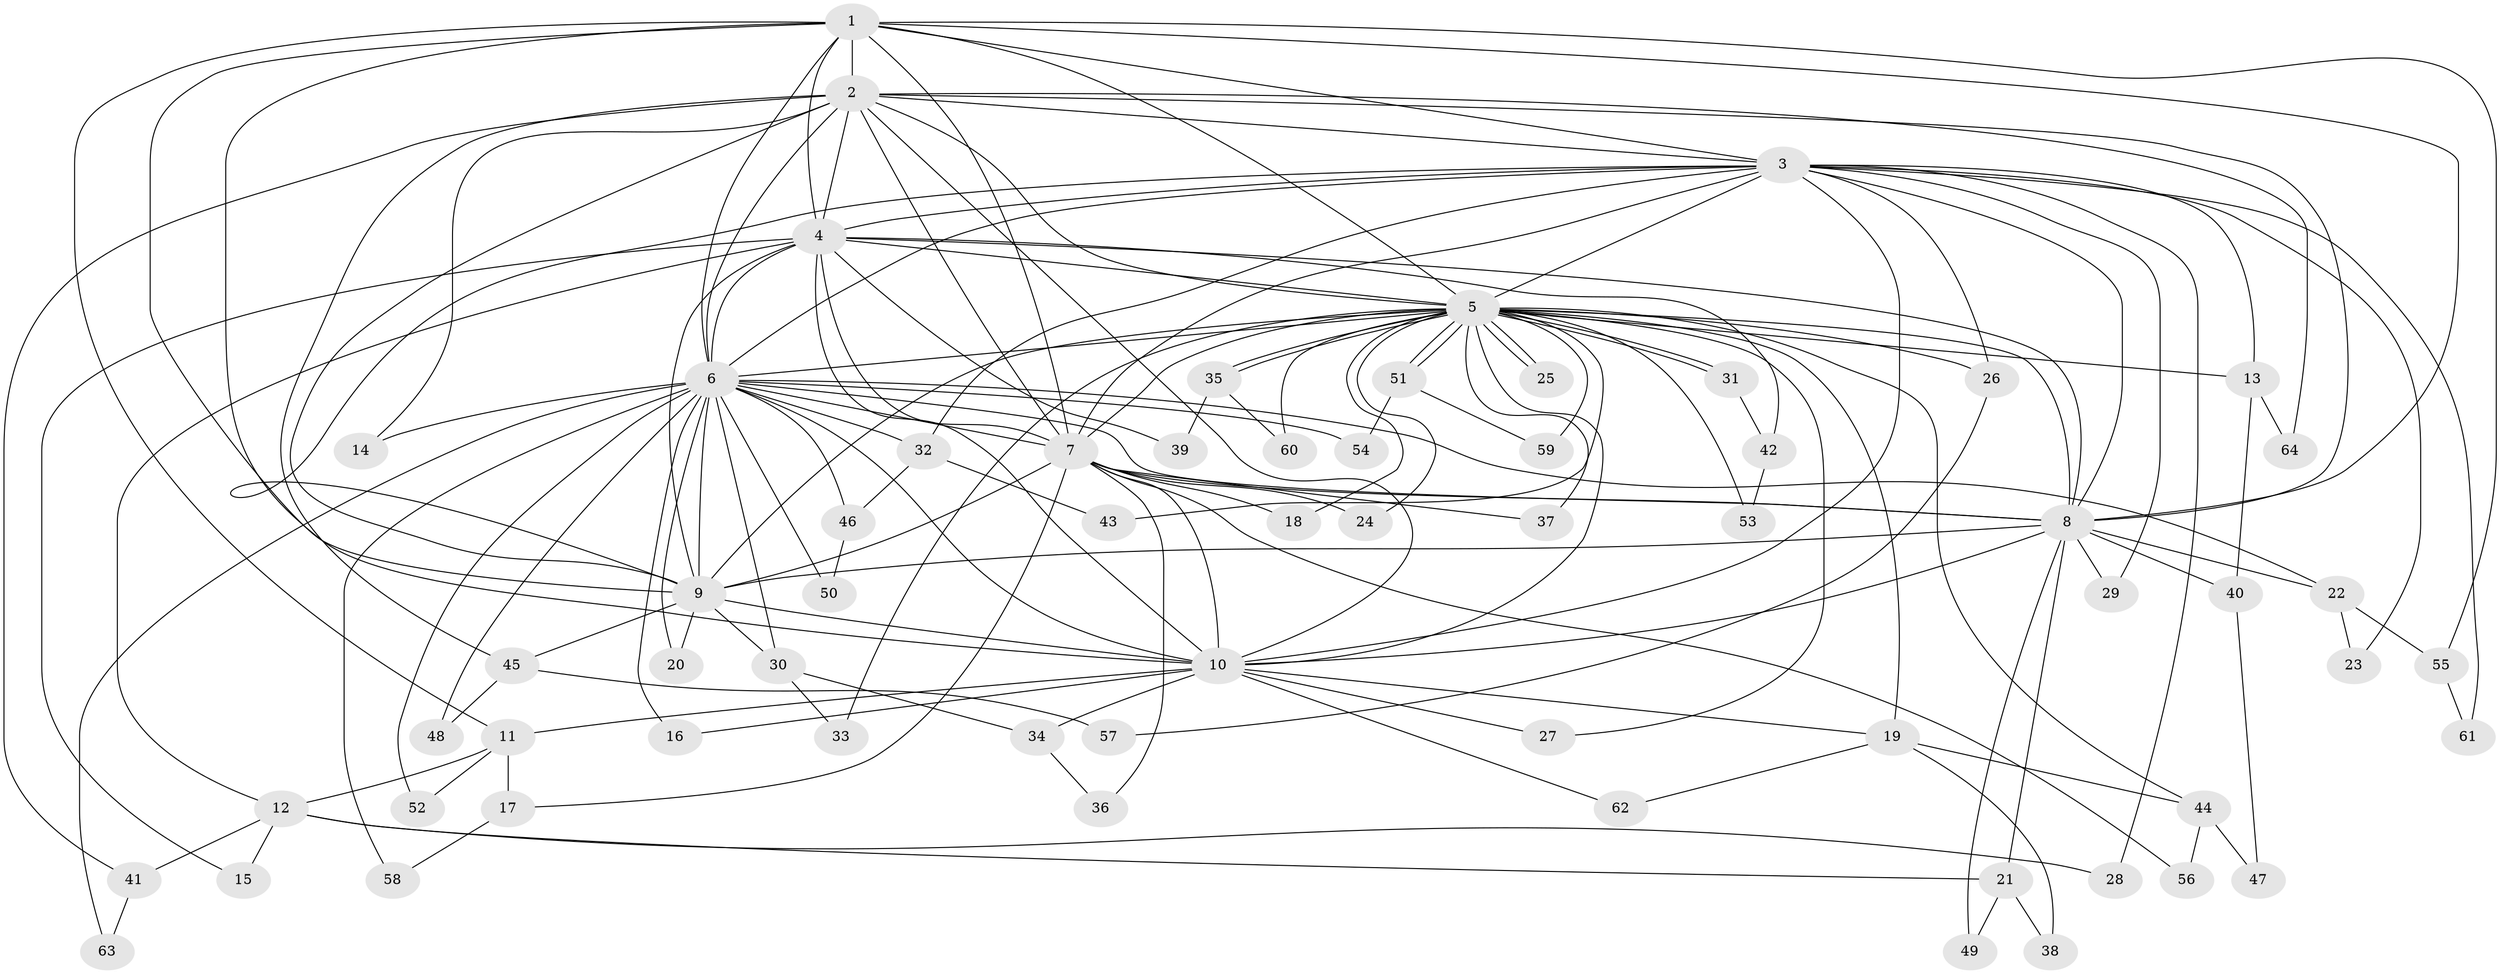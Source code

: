 // coarse degree distribution, {9: 0.022222222222222223, 11: 0.044444444444444446, 18: 0.044444444444444446, 16: 0.022222222222222223, 29: 0.022222222222222223, 13: 0.022222222222222223, 5: 0.022222222222222223, 6: 0.022222222222222223, 4: 0.15555555555555556, 2: 0.4444444444444444, 3: 0.15555555555555556, 1: 0.022222222222222223}
// Generated by graph-tools (version 1.1) at 2025/51/02/27/25 19:51:51]
// undirected, 64 vertices, 153 edges
graph export_dot {
graph [start="1"]
  node [color=gray90,style=filled];
  1;
  2;
  3;
  4;
  5;
  6;
  7;
  8;
  9;
  10;
  11;
  12;
  13;
  14;
  15;
  16;
  17;
  18;
  19;
  20;
  21;
  22;
  23;
  24;
  25;
  26;
  27;
  28;
  29;
  30;
  31;
  32;
  33;
  34;
  35;
  36;
  37;
  38;
  39;
  40;
  41;
  42;
  43;
  44;
  45;
  46;
  47;
  48;
  49;
  50;
  51;
  52;
  53;
  54;
  55;
  56;
  57;
  58;
  59;
  60;
  61;
  62;
  63;
  64;
  1 -- 2;
  1 -- 3;
  1 -- 4;
  1 -- 5;
  1 -- 6;
  1 -- 7;
  1 -- 8;
  1 -- 9;
  1 -- 10;
  1 -- 11;
  1 -- 55;
  2 -- 3;
  2 -- 4;
  2 -- 5;
  2 -- 6;
  2 -- 7;
  2 -- 8;
  2 -- 9;
  2 -- 10;
  2 -- 14;
  2 -- 41;
  2 -- 45;
  2 -- 64;
  3 -- 4;
  3 -- 5;
  3 -- 6;
  3 -- 7;
  3 -- 8;
  3 -- 9;
  3 -- 10;
  3 -- 13;
  3 -- 23;
  3 -- 26;
  3 -- 28;
  3 -- 29;
  3 -- 32;
  3 -- 61;
  4 -- 5;
  4 -- 6;
  4 -- 7;
  4 -- 8;
  4 -- 9;
  4 -- 10;
  4 -- 12;
  4 -- 15;
  4 -- 39;
  4 -- 42;
  5 -- 6;
  5 -- 7;
  5 -- 8;
  5 -- 9;
  5 -- 10;
  5 -- 13;
  5 -- 18;
  5 -- 19;
  5 -- 24;
  5 -- 25;
  5 -- 25;
  5 -- 26;
  5 -- 27;
  5 -- 31;
  5 -- 31;
  5 -- 33;
  5 -- 35;
  5 -- 35;
  5 -- 37;
  5 -- 43;
  5 -- 44;
  5 -- 51;
  5 -- 51;
  5 -- 53;
  5 -- 59;
  5 -- 60;
  6 -- 7;
  6 -- 8;
  6 -- 9;
  6 -- 10;
  6 -- 14;
  6 -- 16;
  6 -- 20;
  6 -- 22;
  6 -- 30;
  6 -- 32;
  6 -- 46;
  6 -- 48;
  6 -- 50;
  6 -- 52;
  6 -- 54;
  6 -- 58;
  6 -- 63;
  7 -- 8;
  7 -- 9;
  7 -- 10;
  7 -- 17;
  7 -- 18;
  7 -- 24;
  7 -- 36;
  7 -- 37;
  7 -- 56;
  8 -- 9;
  8 -- 10;
  8 -- 21;
  8 -- 22;
  8 -- 29;
  8 -- 40;
  8 -- 49;
  9 -- 10;
  9 -- 20;
  9 -- 30;
  9 -- 45;
  10 -- 11;
  10 -- 16;
  10 -- 19;
  10 -- 27;
  10 -- 34;
  10 -- 62;
  11 -- 12;
  11 -- 17;
  11 -- 52;
  12 -- 15;
  12 -- 21;
  12 -- 28;
  12 -- 41;
  13 -- 40;
  13 -- 64;
  17 -- 58;
  19 -- 38;
  19 -- 44;
  19 -- 62;
  21 -- 38;
  21 -- 49;
  22 -- 23;
  22 -- 55;
  26 -- 57;
  30 -- 33;
  30 -- 34;
  31 -- 42;
  32 -- 43;
  32 -- 46;
  34 -- 36;
  35 -- 39;
  35 -- 60;
  40 -- 47;
  41 -- 63;
  42 -- 53;
  44 -- 47;
  44 -- 56;
  45 -- 48;
  45 -- 57;
  46 -- 50;
  51 -- 54;
  51 -- 59;
  55 -- 61;
}
